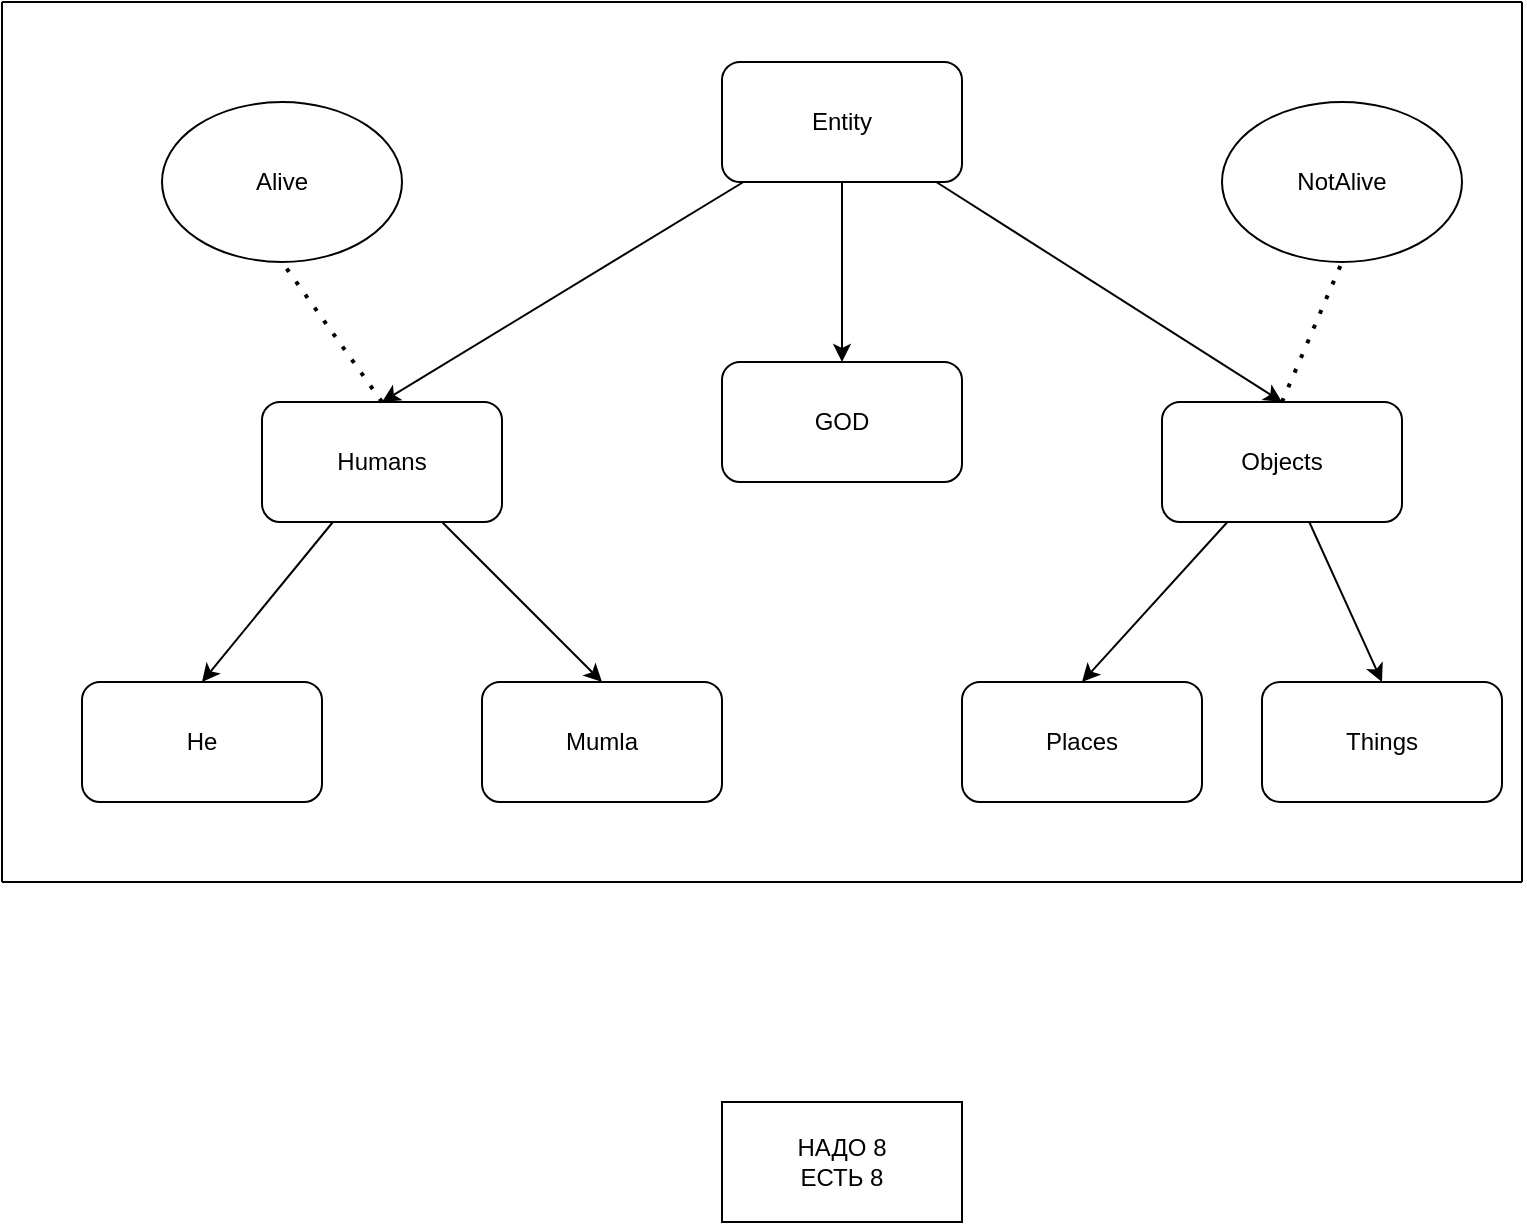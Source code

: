 <mxfile>
    <diagram id="D8MC1mIQfxIrW3bL5mSx" name="Page-1">
        <mxGraphModel dx="1046" dy="611" grid="1" gridSize="10" guides="1" tooltips="1" connect="1" arrows="1" fold="1" page="1" pageScale="1" pageWidth="1100" pageHeight="850" math="0" shadow="0">
            <root>
                <mxCell id="0"/>
                <mxCell id="1" parent="0"/>
                <mxCell id="14" style="edgeStyle=none;html=1;entryX=0.5;entryY=0;entryDx=0;entryDy=0;" parent="1" source="2" target="5" edge="1">
                    <mxGeometry relative="1" as="geometry"/>
                </mxCell>
                <mxCell id="15" style="edgeStyle=none;html=1;entryX=0.5;entryY=0;entryDx=0;entryDy=0;" parent="1" source="2" target="6" edge="1">
                    <mxGeometry relative="1" as="geometry"/>
                </mxCell>
                <mxCell id="28" style="edgeStyle=none;html=1;entryX=0.5;entryY=0;entryDx=0;entryDy=0;" edge="1" parent="1" source="2" target="27">
                    <mxGeometry relative="1" as="geometry"/>
                </mxCell>
                <mxCell id="2" value="Entity" style="rounded=1;whiteSpace=wrap;html=1;" parent="1" vertex="1">
                    <mxGeometry x="400" y="70" width="120" height="60" as="geometry"/>
                </mxCell>
                <mxCell id="3" value="Alive" style="ellipse;whiteSpace=wrap;html=1;" parent="1" vertex="1">
                    <mxGeometry x="120" y="90" width="120" height="80" as="geometry"/>
                </mxCell>
                <mxCell id="4" value="NotAlive" style="ellipse;whiteSpace=wrap;html=1;" parent="1" vertex="1">
                    <mxGeometry x="650" y="90" width="120" height="80" as="geometry"/>
                </mxCell>
                <mxCell id="18" style="edgeStyle=none;html=1;entryX=0.5;entryY=0;entryDx=0;entryDy=0;" parent="1" source="5" target="7" edge="1">
                    <mxGeometry relative="1" as="geometry"/>
                </mxCell>
                <mxCell id="19" style="edgeStyle=none;html=1;entryX=0.5;entryY=0;entryDx=0;entryDy=0;" parent="1" source="5" target="8" edge="1">
                    <mxGeometry relative="1" as="geometry"/>
                </mxCell>
                <mxCell id="5" value="Humans" style="rounded=1;whiteSpace=wrap;html=1;" parent="1" vertex="1">
                    <mxGeometry x="170" y="240" width="120" height="60" as="geometry"/>
                </mxCell>
                <mxCell id="24" style="edgeStyle=none;html=1;entryX=0.5;entryY=0;entryDx=0;entryDy=0;" edge="1" parent="1" source="6" target="23">
                    <mxGeometry relative="1" as="geometry"/>
                </mxCell>
                <mxCell id="26" style="edgeStyle=none;html=1;entryX=0.5;entryY=0;entryDx=0;entryDy=0;" edge="1" parent="1" source="6" target="25">
                    <mxGeometry relative="1" as="geometry"/>
                </mxCell>
                <mxCell id="6" value="Objects" style="rounded=1;whiteSpace=wrap;html=1;" parent="1" vertex="1">
                    <mxGeometry x="620" y="240" width="120" height="60" as="geometry"/>
                </mxCell>
                <mxCell id="7" value="He" style="rounded=1;whiteSpace=wrap;html=1;" parent="1" vertex="1">
                    <mxGeometry x="80" y="380" width="120" height="60" as="geometry"/>
                </mxCell>
                <mxCell id="8" value="Mumla" style="rounded=1;whiteSpace=wrap;html=1;" parent="1" vertex="1">
                    <mxGeometry x="280" y="380" width="120" height="60" as="geometry"/>
                </mxCell>
                <mxCell id="10" value="" style="endArrow=none;html=1;" parent="1" edge="1">
                    <mxGeometry width="50" height="50" relative="1" as="geometry">
                        <mxPoint x="40" y="480" as="sourcePoint"/>
                        <mxPoint x="40" y="40" as="targetPoint"/>
                    </mxGeometry>
                </mxCell>
                <mxCell id="11" value="" style="endArrow=none;html=1;" parent="1" edge="1">
                    <mxGeometry width="50" height="50" relative="1" as="geometry">
                        <mxPoint x="40" y="480" as="sourcePoint"/>
                        <mxPoint x="800" y="480" as="targetPoint"/>
                    </mxGeometry>
                </mxCell>
                <mxCell id="12" value="" style="endArrow=none;html=1;" parent="1" edge="1">
                    <mxGeometry width="50" height="50" relative="1" as="geometry">
                        <mxPoint x="800" y="480" as="sourcePoint"/>
                        <mxPoint x="800" y="40" as="targetPoint"/>
                    </mxGeometry>
                </mxCell>
                <mxCell id="13" value="" style="endArrow=none;html=1;" parent="1" edge="1">
                    <mxGeometry width="50" height="50" relative="1" as="geometry">
                        <mxPoint x="40" y="40" as="sourcePoint"/>
                        <mxPoint x="800" y="40" as="targetPoint"/>
                    </mxGeometry>
                </mxCell>
                <mxCell id="20" value="" style="endArrow=none;dashed=1;html=1;dashPattern=1 3;strokeWidth=2;exitX=0.5;exitY=0;exitDx=0;exitDy=0;entryX=0.5;entryY=1;entryDx=0;entryDy=0;" parent="1" source="5" edge="1" target="3">
                    <mxGeometry width="50" height="50" relative="1" as="geometry">
                        <mxPoint x="90" y="220" as="sourcePoint"/>
                        <mxPoint x="140" y="170" as="targetPoint"/>
                    </mxGeometry>
                </mxCell>
                <mxCell id="21" value="" style="endArrow=none;dashed=1;html=1;dashPattern=1 3;strokeWidth=2;exitX=0.5;exitY=0;exitDx=0;exitDy=0;entryX=0.5;entryY=1;entryDx=0;entryDy=0;" parent="1" source="6" target="4" edge="1">
                    <mxGeometry width="50" height="50" relative="1" as="geometry">
                        <mxPoint x="430" y="250" as="sourcePoint"/>
                        <mxPoint x="480" y="200" as="targetPoint"/>
                    </mxGeometry>
                </mxCell>
                <mxCell id="22" value="НАДО 8&lt;br&gt;ЕСТЬ 8" style="rounded=0;whiteSpace=wrap;html=1;" parent="1" vertex="1">
                    <mxGeometry x="400" y="590" width="120" height="60" as="geometry"/>
                </mxCell>
                <mxCell id="23" value="Places" style="rounded=1;whiteSpace=wrap;html=1;" vertex="1" parent="1">
                    <mxGeometry x="520" y="380" width="120" height="60" as="geometry"/>
                </mxCell>
                <mxCell id="25" value="Things" style="rounded=1;whiteSpace=wrap;html=1;" vertex="1" parent="1">
                    <mxGeometry x="670" y="380" width="120" height="60" as="geometry"/>
                </mxCell>
                <mxCell id="27" value="GOD" style="rounded=1;whiteSpace=wrap;html=1;" vertex="1" parent="1">
                    <mxGeometry x="400" y="220" width="120" height="60" as="geometry"/>
                </mxCell>
            </root>
        </mxGraphModel>
    </diagram>
</mxfile>